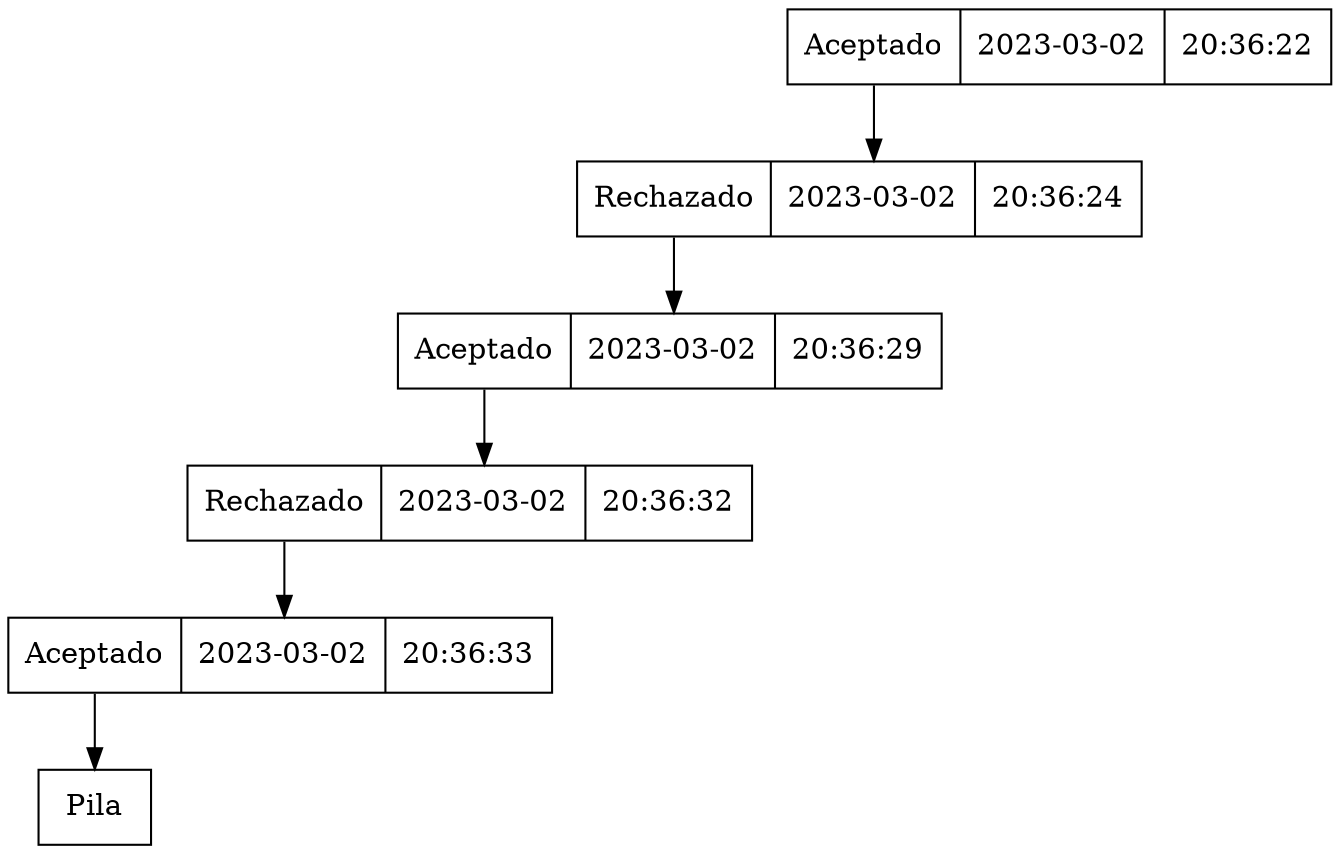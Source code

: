 digraph G {
node [shape= record, height = 0.5]
nodo0[label = "<f0>Aceptado|<f1> 2023-03-02|<f2> 20:36:33"]
nodo1[label = "<f0>Rechazado|<f1> 2023-03-02|<f2> 20:36:32"]
nodo2[label = "<f0>Aceptado|<f1> 2023-03-02|<f2> 20:36:29"]
nodo3[label = "<f0>Rechazado|<f1> 2023-03-02|<f2> 20:36:24"]
nodo4[label = "<f0>Aceptado|<f1> 2023-03-02|<f2> 20:36:22"]
empty [label="Pila"]
nodo0:f0 -> empty
nodo1:f0 -> nodo0:f1
nodo2:f0 -> nodo1:f1
nodo3:f0 -> nodo2:f1
nodo4:f0 -> nodo3:f1
}